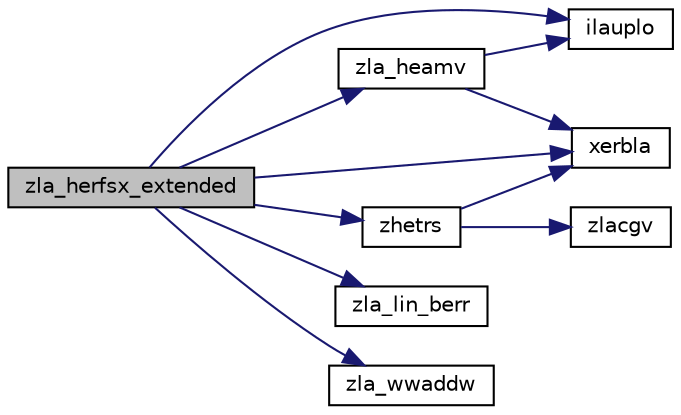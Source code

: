 digraph "zla_herfsx_extended"
{
 // LATEX_PDF_SIZE
  edge [fontname="Helvetica",fontsize="10",labelfontname="Helvetica",labelfontsize="10"];
  node [fontname="Helvetica",fontsize="10",shape=record];
  rankdir="LR";
  Node1 [label="zla_herfsx_extended",height=0.2,width=0.4,color="black", fillcolor="grey75", style="filled", fontcolor="black",tooltip="ZLA_HERFSX_EXTENDED improves the computed solution to a system of linear equations for Hermitian inde..."];
  Node1 -> Node2 [color="midnightblue",fontsize="10",style="solid",fontname="Helvetica"];
  Node2 [label="ilauplo",height=0.2,width=0.4,color="black", fillcolor="white", style="filled",URL="$ilauplo_8f.html#a078a6444f93a0d4e589ca8bb80524313",tooltip="ILAUPLO"];
  Node1 -> Node3 [color="midnightblue",fontsize="10",style="solid",fontname="Helvetica"];
  Node3 [label="xerbla",height=0.2,width=0.4,color="black", fillcolor="white", style="filled",URL="$xerbla_8f.html#a377ee61015baf8dea7770b3a404b1c07",tooltip="XERBLA"];
  Node1 -> Node4 [color="midnightblue",fontsize="10",style="solid",fontname="Helvetica"];
  Node4 [label="zhetrs",height=0.2,width=0.4,color="black", fillcolor="white", style="filled",URL="$zhetrs_8f.html#acf697e3bb72c5fd88cd90972999401dd",tooltip="ZHETRS"];
  Node4 -> Node3 [color="midnightblue",fontsize="10",style="solid",fontname="Helvetica"];
  Node4 -> Node5 [color="midnightblue",fontsize="10",style="solid",fontname="Helvetica"];
  Node5 [label="zlacgv",height=0.2,width=0.4,color="black", fillcolor="white", style="filled",URL="$zlacgv_8f.html#ad2595ab7c6b89e1ff2e9d05542431719",tooltip="ZLACGV conjugates a complex vector."];
  Node1 -> Node6 [color="midnightblue",fontsize="10",style="solid",fontname="Helvetica"];
  Node6 [label="zla_heamv",height=0.2,width=0.4,color="black", fillcolor="white", style="filled",URL="$zla__heamv_8f.html#a20545c266c3a99c6558344f3645eea74",tooltip="ZLA_HEAMV computes a matrix-vector product using a Hermitian indefinite matrix to calculate error bou..."];
  Node6 -> Node2 [color="midnightblue",fontsize="10",style="solid",fontname="Helvetica"];
  Node6 -> Node3 [color="midnightblue",fontsize="10",style="solid",fontname="Helvetica"];
  Node1 -> Node7 [color="midnightblue",fontsize="10",style="solid",fontname="Helvetica"];
  Node7 [label="zla_lin_berr",height=0.2,width=0.4,color="black", fillcolor="white", style="filled",URL="$zla__lin__berr_8f.html#a8161170213c0df9bff72f362f230d866",tooltip="ZLA_LIN_BERR computes a component-wise relative backward error."];
  Node1 -> Node8 [color="midnightblue",fontsize="10",style="solid",fontname="Helvetica"];
  Node8 [label="zla_wwaddw",height=0.2,width=0.4,color="black", fillcolor="white", style="filled",URL="$zla__wwaddw_8f.html#a605c615b386f083f45285795a7d6686c",tooltip="ZLA_WWADDW adds a vector into a doubled-single vector."];
}
